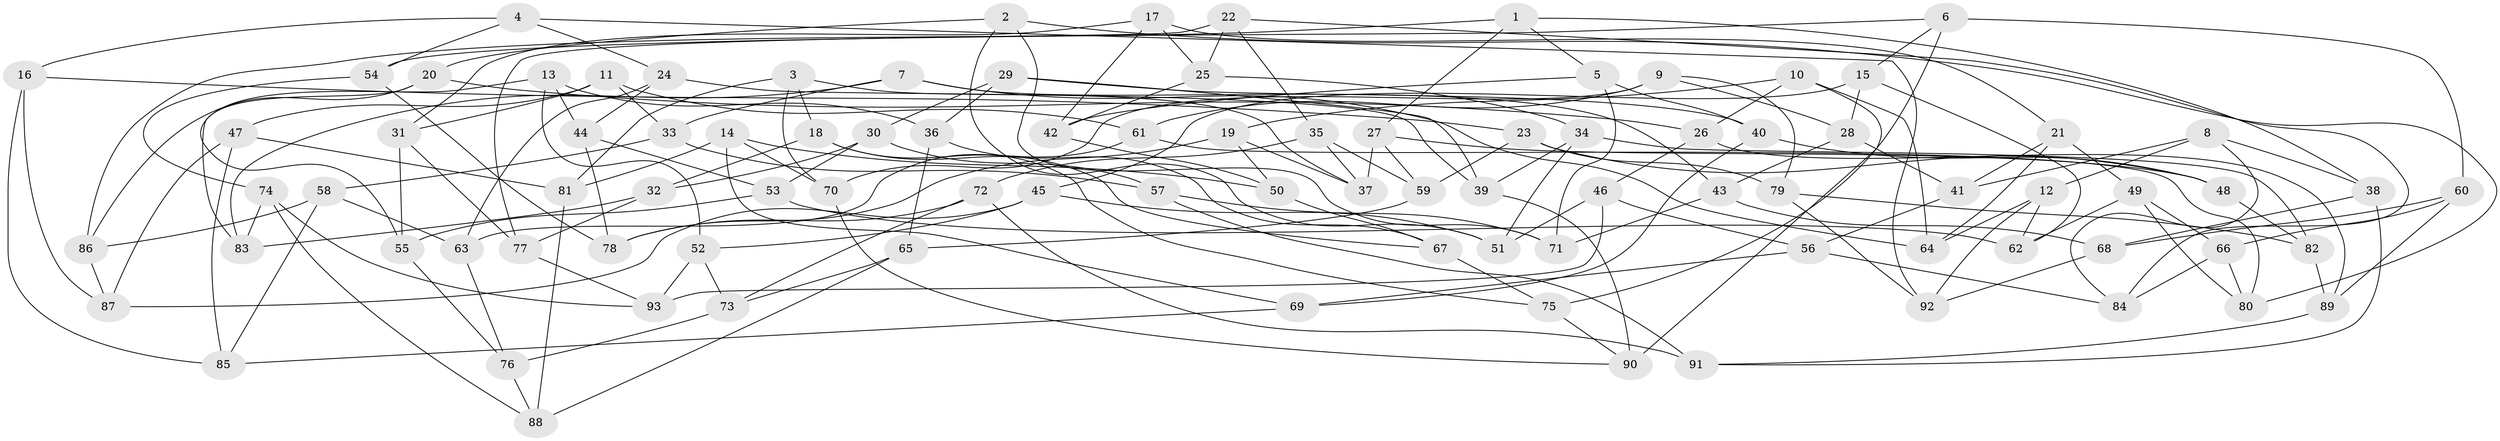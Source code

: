 // coarse degree distribution, {4: 0.5606060606060606, 5: 0.12121212121212122, 6: 0.2878787878787879, 3: 0.030303030303030304}
// Generated by graph-tools (version 1.1) at 2025/38/03/04/25 23:38:14]
// undirected, 93 vertices, 186 edges
graph export_dot {
  node [color=gray90,style=filled];
  1;
  2;
  3;
  4;
  5;
  6;
  7;
  8;
  9;
  10;
  11;
  12;
  13;
  14;
  15;
  16;
  17;
  18;
  19;
  20;
  21;
  22;
  23;
  24;
  25;
  26;
  27;
  28;
  29;
  30;
  31;
  32;
  33;
  34;
  35;
  36;
  37;
  38;
  39;
  40;
  41;
  42;
  43;
  44;
  45;
  46;
  47;
  48;
  49;
  50;
  51;
  52;
  53;
  54;
  55;
  56;
  57;
  58;
  59;
  60;
  61;
  62;
  63;
  64;
  65;
  66;
  67;
  68;
  69;
  70;
  71;
  72;
  73;
  74;
  75;
  76;
  77;
  78;
  79;
  80;
  81;
  82;
  83;
  84;
  85;
  86;
  87;
  88;
  89;
  90;
  91;
  92;
  93;
  1 -- 86;
  1 -- 27;
  1 -- 38;
  1 -- 5;
  2 -- 80;
  2 -- 71;
  2 -- 20;
  2 -- 51;
  3 -- 37;
  3 -- 70;
  3 -- 18;
  3 -- 81;
  4 -- 16;
  4 -- 92;
  4 -- 54;
  4 -- 24;
  5 -- 42;
  5 -- 71;
  5 -- 40;
  6 -- 54;
  6 -- 60;
  6 -- 15;
  6 -- 75;
  7 -- 33;
  7 -- 64;
  7 -- 83;
  7 -- 43;
  8 -- 41;
  8 -- 38;
  8 -- 84;
  8 -- 12;
  9 -- 28;
  9 -- 79;
  9 -- 70;
  9 -- 61;
  10 -- 19;
  10 -- 90;
  10 -- 64;
  10 -- 26;
  11 -- 61;
  11 -- 47;
  11 -- 33;
  11 -- 31;
  12 -- 92;
  12 -- 62;
  12 -- 64;
  13 -- 44;
  13 -- 52;
  13 -- 83;
  13 -- 36;
  14 -- 81;
  14 -- 50;
  14 -- 70;
  14 -- 69;
  15 -- 45;
  15 -- 62;
  15 -- 28;
  16 -- 85;
  16 -- 23;
  16 -- 87;
  17 -- 21;
  17 -- 25;
  17 -- 42;
  17 -- 31;
  18 -- 67;
  18 -- 75;
  18 -- 32;
  19 -- 78;
  19 -- 37;
  19 -- 50;
  20 -- 55;
  20 -- 86;
  20 -- 26;
  21 -- 41;
  21 -- 49;
  21 -- 64;
  22 -- 84;
  22 -- 77;
  22 -- 25;
  22 -- 35;
  23 -- 48;
  23 -- 59;
  23 -- 79;
  24 -- 63;
  24 -- 39;
  24 -- 44;
  25 -- 42;
  25 -- 34;
  26 -- 46;
  26 -- 89;
  27 -- 59;
  27 -- 37;
  27 -- 48;
  28 -- 41;
  28 -- 43;
  29 -- 36;
  29 -- 30;
  29 -- 40;
  29 -- 39;
  30 -- 32;
  30 -- 57;
  30 -- 53;
  31 -- 55;
  31 -- 77;
  32 -- 77;
  32 -- 83;
  33 -- 57;
  33 -- 58;
  34 -- 51;
  34 -- 39;
  34 -- 82;
  35 -- 37;
  35 -- 59;
  35 -- 72;
  36 -- 65;
  36 -- 67;
  38 -- 91;
  38 -- 68;
  39 -- 90;
  40 -- 48;
  40 -- 69;
  41 -- 56;
  42 -- 50;
  43 -- 68;
  43 -- 71;
  44 -- 53;
  44 -- 78;
  45 -- 51;
  45 -- 87;
  45 -- 52;
  46 -- 51;
  46 -- 93;
  46 -- 56;
  47 -- 87;
  47 -- 81;
  47 -- 85;
  48 -- 82;
  49 -- 62;
  49 -- 66;
  49 -- 80;
  50 -- 67;
  52 -- 93;
  52 -- 73;
  53 -- 62;
  53 -- 55;
  54 -- 74;
  54 -- 78;
  55 -- 76;
  56 -- 84;
  56 -- 69;
  57 -- 91;
  57 -- 71;
  58 -- 85;
  58 -- 63;
  58 -- 86;
  59 -- 65;
  60 -- 66;
  60 -- 89;
  60 -- 68;
  61 -- 63;
  61 -- 80;
  63 -- 76;
  65 -- 88;
  65 -- 73;
  66 -- 80;
  66 -- 84;
  67 -- 75;
  68 -- 92;
  69 -- 85;
  70 -- 90;
  72 -- 73;
  72 -- 91;
  72 -- 78;
  73 -- 76;
  74 -- 93;
  74 -- 83;
  74 -- 88;
  75 -- 90;
  76 -- 88;
  77 -- 93;
  79 -- 82;
  79 -- 92;
  81 -- 88;
  82 -- 89;
  86 -- 87;
  89 -- 91;
}
